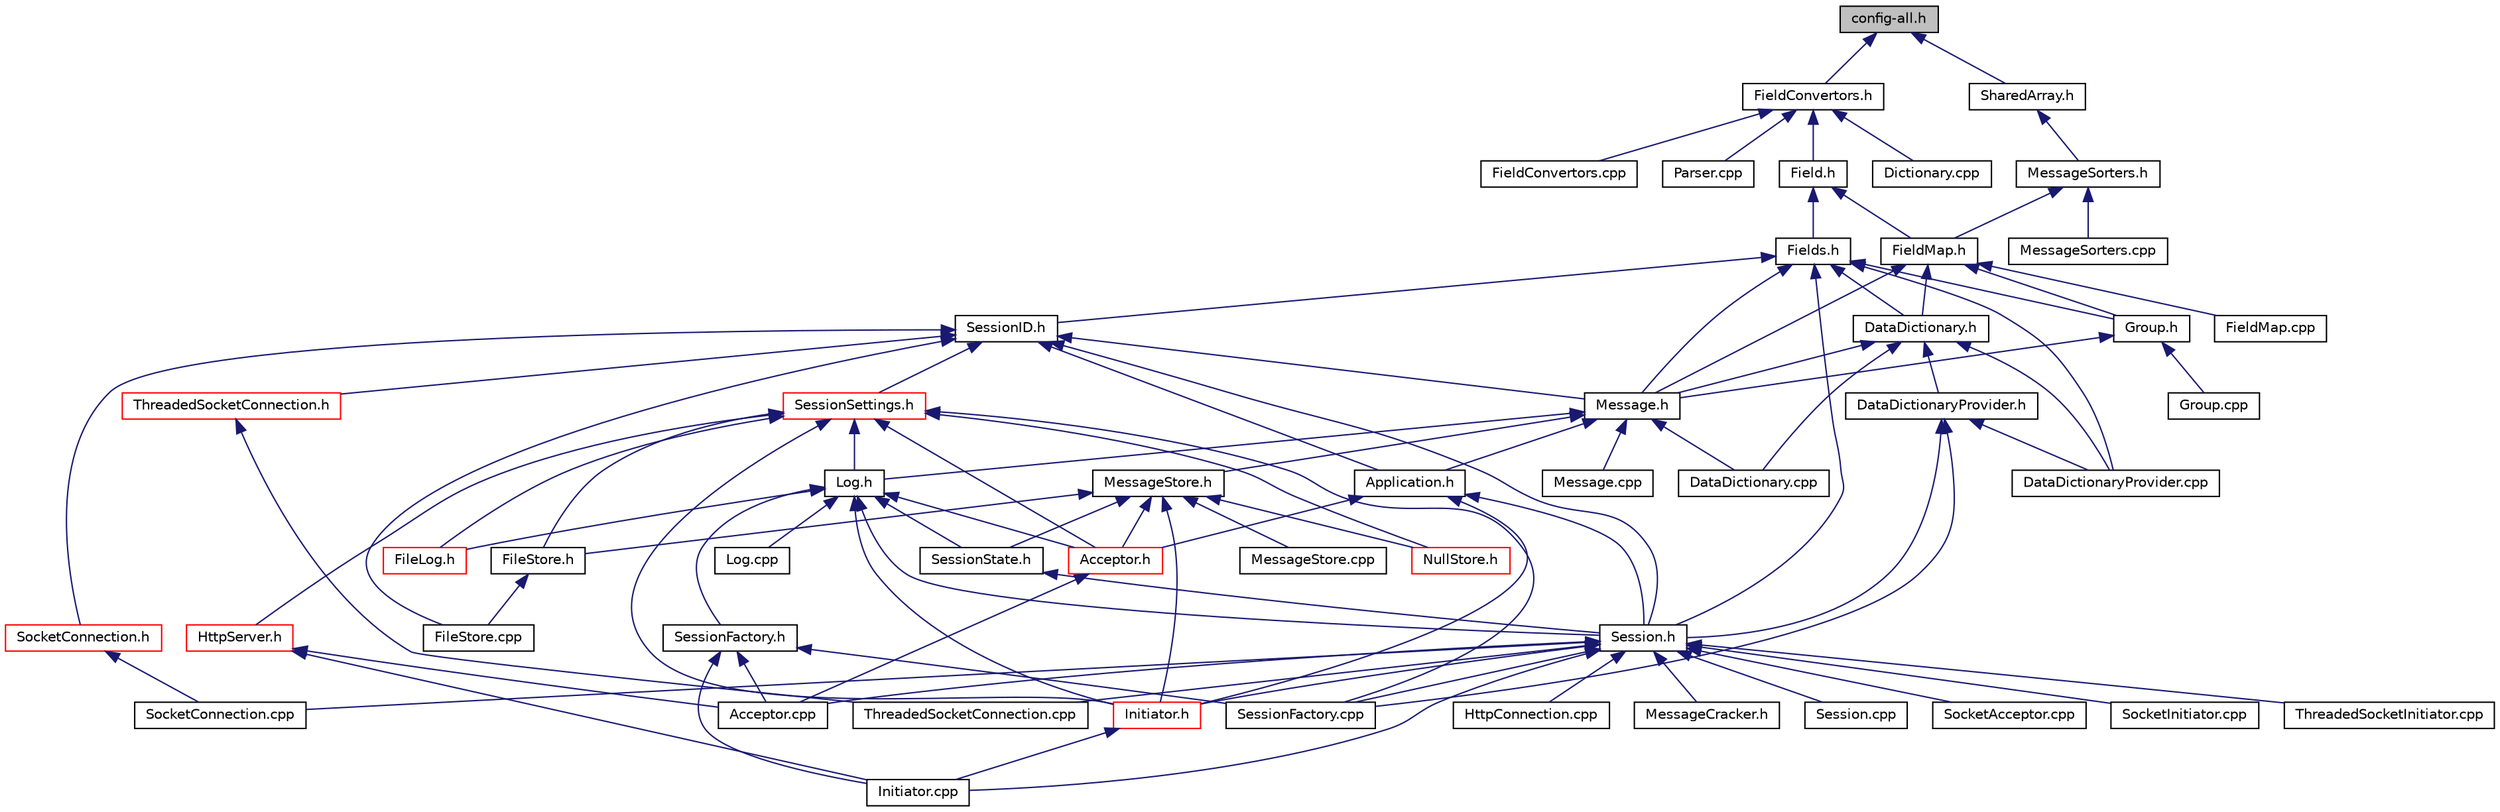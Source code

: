 digraph "config-all.h"
{
  edge [fontname="Helvetica",fontsize="10",labelfontname="Helvetica",labelfontsize="10"];
  node [fontname="Helvetica",fontsize="10",shape=record];
  Node1 [label="config-all.h",height=0.2,width=0.4,color="black", fillcolor="grey75", style="filled", fontcolor="black"];
  Node1 -> Node2 [dir="back",color="midnightblue",fontsize="10",style="solid",fontname="Helvetica"];
  Node2 [label="FieldConvertors.h",height=0.2,width=0.4,color="black", fillcolor="white", style="filled",URL="$_field_convertors_8h.html"];
  Node2 -> Node3 [dir="back",color="midnightblue",fontsize="10",style="solid",fontname="Helvetica"];
  Node3 [label="Field.h",height=0.2,width=0.4,color="black", fillcolor="white", style="filled",URL="$_field_8h.html"];
  Node3 -> Node4 [dir="back",color="midnightblue",fontsize="10",style="solid",fontname="Helvetica"];
  Node4 [label="FieldMap.h",height=0.2,width=0.4,color="black", fillcolor="white", style="filled",URL="$_field_map_8h.html"];
  Node4 -> Node5 [dir="back",color="midnightblue",fontsize="10",style="solid",fontname="Helvetica"];
  Node5 [label="Message.h",height=0.2,width=0.4,color="black", fillcolor="white", style="filled",URL="$_message_8h.html"];
  Node5 -> Node6 [dir="back",color="midnightblue",fontsize="10",style="solid",fontname="Helvetica"];
  Node6 [label="Application.h",height=0.2,width=0.4,color="black", fillcolor="white", style="filled",URL="$_application_8h.html"];
  Node6 -> Node7 [dir="back",color="midnightblue",fontsize="10",style="solid",fontname="Helvetica"];
  Node7 [label="Acceptor.h",height=0.2,width=0.4,color="red", fillcolor="white", style="filled",URL="$_acceptor_8h.html"];
  Node7 -> Node8 [dir="back",color="midnightblue",fontsize="10",style="solid",fontname="Helvetica"];
  Node8 [label="Acceptor.cpp",height=0.2,width=0.4,color="black", fillcolor="white", style="filled",URL="$_acceptor_8cpp.html"];
  Node6 -> Node15 [dir="back",color="midnightblue",fontsize="10",style="solid",fontname="Helvetica"];
  Node15 [label="Session.h",height=0.2,width=0.4,color="black", fillcolor="white", style="filled",URL="$_session_8h.html"];
  Node15 -> Node8 [dir="back",color="midnightblue",fontsize="10",style="solid",fontname="Helvetica"];
  Node15 -> Node16 [dir="back",color="midnightblue",fontsize="10",style="solid",fontname="Helvetica"];
  Node16 [label="HttpConnection.cpp",height=0.2,width=0.4,color="black", fillcolor="white", style="filled",URL="$_http_connection_8cpp.html"];
  Node15 -> Node17 [dir="back",color="midnightblue",fontsize="10",style="solid",fontname="Helvetica"];
  Node17 [label="Initiator.h",height=0.2,width=0.4,color="red", fillcolor="white", style="filled",URL="$_initiator_8h.html"];
  Node17 -> Node18 [dir="back",color="midnightblue",fontsize="10",style="solid",fontname="Helvetica"];
  Node18 [label="Initiator.cpp",height=0.2,width=0.4,color="black", fillcolor="white", style="filled",URL="$_initiator_8cpp.html"];
  Node15 -> Node18 [dir="back",color="midnightblue",fontsize="10",style="solid",fontname="Helvetica"];
  Node15 -> Node23 [dir="back",color="midnightblue",fontsize="10",style="solid",fontname="Helvetica"];
  Node23 [label="MessageCracker.h",height=0.2,width=0.4,color="black", fillcolor="white", style="filled",URL="$_message_cracker_8h.html"];
  Node15 -> Node24 [dir="back",color="midnightblue",fontsize="10",style="solid",fontname="Helvetica"];
  Node24 [label="Session.cpp",height=0.2,width=0.4,color="black", fillcolor="white", style="filled",URL="$_session_8cpp.html"];
  Node15 -> Node25 [dir="back",color="midnightblue",fontsize="10",style="solid",fontname="Helvetica"];
  Node25 [label="SessionFactory.cpp",height=0.2,width=0.4,color="black", fillcolor="white", style="filled",URL="$_session_factory_8cpp.html"];
  Node15 -> Node10 [dir="back",color="midnightblue",fontsize="10",style="solid",fontname="Helvetica"];
  Node10 [label="SocketAcceptor.cpp",height=0.2,width=0.4,color="black", fillcolor="white", style="filled",URL="$_socket_acceptor_8cpp.html"];
  Node15 -> Node11 [dir="back",color="midnightblue",fontsize="10",style="solid",fontname="Helvetica"];
  Node11 [label="SocketConnection.cpp",height=0.2,width=0.4,color="black", fillcolor="white", style="filled",URL="$_socket_connection_8cpp.html"];
  Node15 -> Node20 [dir="back",color="midnightblue",fontsize="10",style="solid",fontname="Helvetica"];
  Node20 [label="SocketInitiator.cpp",height=0.2,width=0.4,color="black", fillcolor="white", style="filled",URL="$_socket_initiator_8cpp.html"];
  Node15 -> Node14 [dir="back",color="midnightblue",fontsize="10",style="solid",fontname="Helvetica"];
  Node14 [label="ThreadedSocketConnection.cpp",height=0.2,width=0.4,color="black", fillcolor="white", style="filled",URL="$_threaded_socket_connection_8cpp.html"];
  Node15 -> Node22 [dir="back",color="midnightblue",fontsize="10",style="solid",fontname="Helvetica"];
  Node22 [label="ThreadedSocketInitiator.cpp",height=0.2,width=0.4,color="black", fillcolor="white", style="filled",URL="$_threaded_socket_initiator_8cpp.html"];
  Node6 -> Node17 [dir="back",color="midnightblue",fontsize="10",style="solid",fontname="Helvetica"];
  Node5 -> Node26 [dir="back",color="midnightblue",fontsize="10",style="solid",fontname="Helvetica"];
  Node26 [label="MessageStore.h",height=0.2,width=0.4,color="black", fillcolor="white", style="filled",URL="$_message_store_8h.html"];
  Node26 -> Node7 [dir="back",color="midnightblue",fontsize="10",style="solid",fontname="Helvetica"];
  Node26 -> Node27 [dir="back",color="midnightblue",fontsize="10",style="solid",fontname="Helvetica"];
  Node27 [label="SessionState.h",height=0.2,width=0.4,color="black", fillcolor="white", style="filled",URL="$_session_state_8h.html"];
  Node27 -> Node15 [dir="back",color="midnightblue",fontsize="10",style="solid",fontname="Helvetica"];
  Node26 -> Node28 [dir="back",color="midnightblue",fontsize="10",style="solid",fontname="Helvetica"];
  Node28 [label="FileStore.h",height=0.2,width=0.4,color="black", fillcolor="white", style="filled",URL="$_file_store_8h.html"];
  Node28 -> Node29 [dir="back",color="midnightblue",fontsize="10",style="solid",fontname="Helvetica"];
  Node29 [label="FileStore.cpp",height=0.2,width=0.4,color="black", fillcolor="white", style="filled",URL="$_file_store_8cpp.html"];
  Node26 -> Node17 [dir="back",color="midnightblue",fontsize="10",style="solid",fontname="Helvetica"];
  Node26 -> Node30 [dir="back",color="midnightblue",fontsize="10",style="solid",fontname="Helvetica"];
  Node30 [label="MessageStore.cpp",height=0.2,width=0.4,color="black", fillcolor="white", style="filled",URL="$_message_store_8cpp.html"];
  Node26 -> Node31 [dir="back",color="midnightblue",fontsize="10",style="solid",fontname="Helvetica"];
  Node31 [label="NullStore.h",height=0.2,width=0.4,color="red", fillcolor="white", style="filled",URL="$_null_store_8h.html"];
  Node5 -> Node33 [dir="back",color="midnightblue",fontsize="10",style="solid",fontname="Helvetica"];
  Node33 [label="Log.h",height=0.2,width=0.4,color="black", fillcolor="white", style="filled",URL="$_log_8h.html"];
  Node33 -> Node7 [dir="back",color="midnightblue",fontsize="10",style="solid",fontname="Helvetica"];
  Node33 -> Node27 [dir="back",color="midnightblue",fontsize="10",style="solid",fontname="Helvetica"];
  Node33 -> Node15 [dir="back",color="midnightblue",fontsize="10",style="solid",fontname="Helvetica"];
  Node33 -> Node34 [dir="back",color="midnightblue",fontsize="10",style="solid",fontname="Helvetica"];
  Node34 [label="SessionFactory.h",height=0.2,width=0.4,color="black", fillcolor="white", style="filled",URL="$_session_factory_8h.html"];
  Node34 -> Node8 [dir="back",color="midnightblue",fontsize="10",style="solid",fontname="Helvetica"];
  Node34 -> Node18 [dir="back",color="midnightblue",fontsize="10",style="solid",fontname="Helvetica"];
  Node34 -> Node25 [dir="back",color="midnightblue",fontsize="10",style="solid",fontname="Helvetica"];
  Node33 -> Node35 [dir="back",color="midnightblue",fontsize="10",style="solid",fontname="Helvetica"];
  Node35 [label="FileLog.h",height=0.2,width=0.4,color="red", fillcolor="white", style="filled",URL="$_file_log_8h.html"];
  Node33 -> Node17 [dir="back",color="midnightblue",fontsize="10",style="solid",fontname="Helvetica"];
  Node33 -> Node37 [dir="back",color="midnightblue",fontsize="10",style="solid",fontname="Helvetica"];
  Node37 [label="Log.cpp",height=0.2,width=0.4,color="black", fillcolor="white", style="filled",URL="$_log_8cpp.html"];
  Node5 -> Node38 [dir="back",color="midnightblue",fontsize="10",style="solid",fontname="Helvetica"];
  Node38 [label="DataDictionary.cpp",height=0.2,width=0.4,color="black", fillcolor="white", style="filled",URL="$_data_dictionary_8cpp.html"];
  Node5 -> Node39 [dir="back",color="midnightblue",fontsize="10",style="solid",fontname="Helvetica"];
  Node39 [label="Message.cpp",height=0.2,width=0.4,color="black", fillcolor="white", style="filled",URL="$_message_8cpp.html"];
  Node4 -> Node40 [dir="back",color="midnightblue",fontsize="10",style="solid",fontname="Helvetica"];
  Node40 [label="Group.h",height=0.2,width=0.4,color="black", fillcolor="white", style="filled",URL="$_group_8h.html"];
  Node40 -> Node5 [dir="back",color="midnightblue",fontsize="10",style="solid",fontname="Helvetica"];
  Node40 -> Node41 [dir="back",color="midnightblue",fontsize="10",style="solid",fontname="Helvetica"];
  Node41 [label="Group.cpp",height=0.2,width=0.4,color="black", fillcolor="white", style="filled",URL="$_group_8cpp.html"];
  Node4 -> Node42 [dir="back",color="midnightblue",fontsize="10",style="solid",fontname="Helvetica"];
  Node42 [label="DataDictionary.h",height=0.2,width=0.4,color="black", fillcolor="white", style="filled",URL="$_data_dictionary_8h.html"];
  Node42 -> Node5 [dir="back",color="midnightblue",fontsize="10",style="solid",fontname="Helvetica"];
  Node42 -> Node43 [dir="back",color="midnightblue",fontsize="10",style="solid",fontname="Helvetica"];
  Node43 [label="DataDictionaryProvider.h",height=0.2,width=0.4,color="black", fillcolor="white", style="filled",URL="$_data_dictionary_provider_8h.html"];
  Node43 -> Node15 [dir="back",color="midnightblue",fontsize="10",style="solid",fontname="Helvetica"];
  Node43 -> Node44 [dir="back",color="midnightblue",fontsize="10",style="solid",fontname="Helvetica"];
  Node44 [label="DataDictionaryProvider.cpp",height=0.2,width=0.4,color="black", fillcolor="white", style="filled",URL="$_data_dictionary_provider_8cpp.html"];
  Node43 -> Node25 [dir="back",color="midnightblue",fontsize="10",style="solid",fontname="Helvetica"];
  Node42 -> Node38 [dir="back",color="midnightblue",fontsize="10",style="solid",fontname="Helvetica"];
  Node42 -> Node44 [dir="back",color="midnightblue",fontsize="10",style="solid",fontname="Helvetica"];
  Node4 -> Node45 [dir="back",color="midnightblue",fontsize="10",style="solid",fontname="Helvetica"];
  Node45 [label="FieldMap.cpp",height=0.2,width=0.4,color="black", fillcolor="white", style="filled",URL="$_field_map_8cpp.html"];
  Node3 -> Node46 [dir="back",color="midnightblue",fontsize="10",style="solid",fontname="Helvetica"];
  Node46 [label="Fields.h",height=0.2,width=0.4,color="black", fillcolor="white", style="filled",URL="$_fields_8h.html"];
  Node46 -> Node5 [dir="back",color="midnightblue",fontsize="10",style="solid",fontname="Helvetica"];
  Node46 -> Node40 [dir="back",color="midnightblue",fontsize="10",style="solid",fontname="Helvetica"];
  Node46 -> Node47 [dir="back",color="midnightblue",fontsize="10",style="solid",fontname="Helvetica"];
  Node47 [label="SessionID.h",height=0.2,width=0.4,color="black", fillcolor="white", style="filled",URL="$_session_i_d_8h.html"];
  Node47 -> Node5 [dir="back",color="midnightblue",fontsize="10",style="solid",fontname="Helvetica"];
  Node47 -> Node6 [dir="back",color="midnightblue",fontsize="10",style="solid",fontname="Helvetica"];
  Node47 -> Node48 [dir="back",color="midnightblue",fontsize="10",style="solid",fontname="Helvetica"];
  Node48 [label="SessionSettings.h",height=0.2,width=0.4,color="red", fillcolor="white", style="filled",URL="$_session_settings_8h.html"];
  Node48 -> Node33 [dir="back",color="midnightblue",fontsize="10",style="solid",fontname="Helvetica"];
  Node48 -> Node7 [dir="back",color="midnightblue",fontsize="10",style="solid",fontname="Helvetica"];
  Node48 -> Node49 [dir="back",color="midnightblue",fontsize="10",style="solid",fontname="Helvetica"];
  Node49 [label="HttpServer.h",height=0.2,width=0.4,color="red", fillcolor="white", style="filled",URL="$_http_server_8h.html"];
  Node49 -> Node8 [dir="back",color="midnightblue",fontsize="10",style="solid",fontname="Helvetica"];
  Node49 -> Node18 [dir="back",color="midnightblue",fontsize="10",style="solid",fontname="Helvetica"];
  Node48 -> Node35 [dir="back",color="midnightblue",fontsize="10",style="solid",fontname="Helvetica"];
  Node48 -> Node28 [dir="back",color="midnightblue",fontsize="10",style="solid",fontname="Helvetica"];
  Node48 -> Node17 [dir="back",color="midnightblue",fontsize="10",style="solid",fontname="Helvetica"];
  Node48 -> Node31 [dir="back",color="midnightblue",fontsize="10",style="solid",fontname="Helvetica"];
  Node48 -> Node25 [dir="back",color="midnightblue",fontsize="10",style="solid",fontname="Helvetica"];
  Node47 -> Node15 [dir="back",color="midnightblue",fontsize="10",style="solid",fontname="Helvetica"];
  Node47 -> Node29 [dir="back",color="midnightblue",fontsize="10",style="solid",fontname="Helvetica"];
  Node47 -> Node52 [dir="back",color="midnightblue",fontsize="10",style="solid",fontname="Helvetica"];
  Node52 [label="SocketConnection.h",height=0.2,width=0.4,color="red", fillcolor="white", style="filled",URL="$_socket_connection_8h.html"];
  Node52 -> Node11 [dir="back",color="midnightblue",fontsize="10",style="solid",fontname="Helvetica"];
  Node47 -> Node53 [dir="back",color="midnightblue",fontsize="10",style="solid",fontname="Helvetica"];
  Node53 [label="ThreadedSocketConnection.h",height=0.2,width=0.4,color="red", fillcolor="white", style="filled",URL="$_threaded_socket_connection_8h.html"];
  Node53 -> Node14 [dir="back",color="midnightblue",fontsize="10",style="solid",fontname="Helvetica"];
  Node46 -> Node42 [dir="back",color="midnightblue",fontsize="10",style="solid",fontname="Helvetica"];
  Node46 -> Node15 [dir="back",color="midnightblue",fontsize="10",style="solid",fontname="Helvetica"];
  Node46 -> Node44 [dir="back",color="midnightblue",fontsize="10",style="solid",fontname="Helvetica"];
  Node2 -> Node54 [dir="back",color="midnightblue",fontsize="10",style="solid",fontname="Helvetica"];
  Node54 [label="Dictionary.cpp",height=0.2,width=0.4,color="black", fillcolor="white", style="filled",URL="$_dictionary_8cpp.html"];
  Node2 -> Node55 [dir="back",color="midnightblue",fontsize="10",style="solid",fontname="Helvetica"];
  Node55 [label="FieldConvertors.cpp",height=0.2,width=0.4,color="black", fillcolor="white", style="filled",URL="$_field_convertors_8cpp.html"];
  Node2 -> Node56 [dir="back",color="midnightblue",fontsize="10",style="solid",fontname="Helvetica"];
  Node56 [label="Parser.cpp",height=0.2,width=0.4,color="black", fillcolor="white", style="filled",URL="$_parser_8cpp.html"];
  Node1 -> Node57 [dir="back",color="midnightblue",fontsize="10",style="solid",fontname="Helvetica"];
  Node57 [label="SharedArray.h",height=0.2,width=0.4,color="black", fillcolor="white", style="filled",URL="$_shared_array_8h.html"];
  Node57 -> Node58 [dir="back",color="midnightblue",fontsize="10",style="solid",fontname="Helvetica"];
  Node58 [label="MessageSorters.h",height=0.2,width=0.4,color="black", fillcolor="white", style="filled",URL="$_message_sorters_8h.html"];
  Node58 -> Node4 [dir="back",color="midnightblue",fontsize="10",style="solid",fontname="Helvetica"];
  Node58 -> Node59 [dir="back",color="midnightblue",fontsize="10",style="solid",fontname="Helvetica"];
  Node59 [label="MessageSorters.cpp",height=0.2,width=0.4,color="black", fillcolor="white", style="filled",URL="$_message_sorters_8cpp.html"];
}
